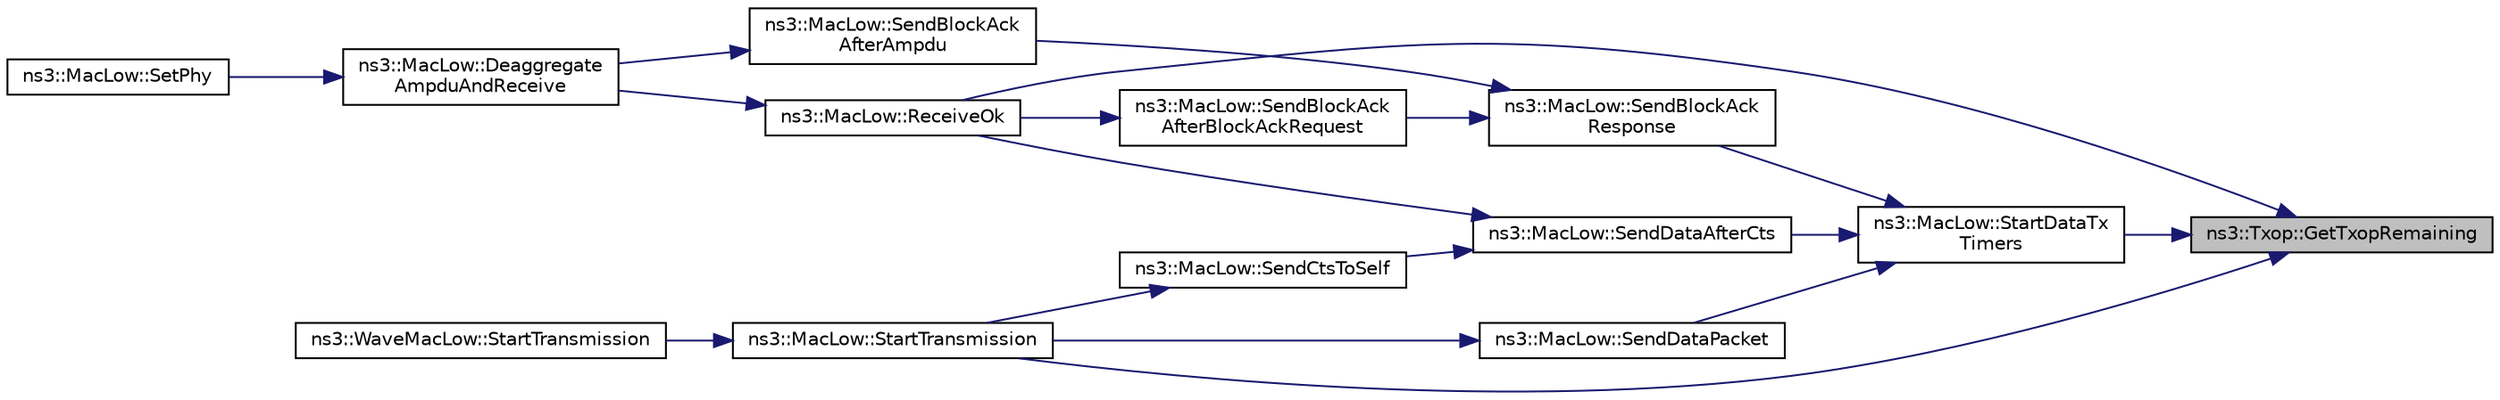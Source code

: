 digraph "ns3::Txop::GetTxopRemaining"
{
 // LATEX_PDF_SIZE
  edge [fontname="Helvetica",fontsize="10",labelfontname="Helvetica",labelfontsize="10"];
  node [fontname="Helvetica",fontsize="10",shape=record];
  rankdir="RL";
  Node1 [label="ns3::Txop::GetTxopRemaining",height=0.2,width=0.4,color="black", fillcolor="grey75", style="filled", fontcolor="black",tooltip="Return the remaining duration in the current TXOP."];
  Node1 -> Node2 [dir="back",color="midnightblue",fontsize="10",style="solid",fontname="Helvetica"];
  Node2 [label="ns3::MacLow::ReceiveOk",height=0.2,width=0.4,color="black", fillcolor="white", style="filled",URL="$classns3_1_1_mac_low.html#a2fffa82ad11ebe0e113232813a816eff",tooltip=" "];
  Node2 -> Node3 [dir="back",color="midnightblue",fontsize="10",style="solid",fontname="Helvetica"];
  Node3 [label="ns3::MacLow::Deaggregate\lAmpduAndReceive",height=0.2,width=0.4,color="black", fillcolor="white", style="filled",URL="$classns3_1_1_mac_low.html#abac7baed9f0aaeb684e84f44819bce30",tooltip=" "];
  Node3 -> Node4 [dir="back",color="midnightblue",fontsize="10",style="solid",fontname="Helvetica"];
  Node4 [label="ns3::MacLow::SetPhy",height=0.2,width=0.4,color="black", fillcolor="white", style="filled",URL="$classns3_1_1_mac_low.html#abbd1aac31c7ed79f717b9c92cb664608",tooltip="Set up WifiPhy associated with this MacLow."];
  Node1 -> Node5 [dir="back",color="midnightblue",fontsize="10",style="solid",fontname="Helvetica"];
  Node5 [label="ns3::MacLow::StartDataTx\lTimers",height=0.2,width=0.4,color="black", fillcolor="white", style="filled",URL="$classns3_1_1_mac_low.html#ae7e8072b7d1f8b775000f6f07ee5a3c1",tooltip="Start a Data timer by scheduling appropriate Ack timeout."];
  Node5 -> Node6 [dir="back",color="midnightblue",fontsize="10",style="solid",fontname="Helvetica"];
  Node6 [label="ns3::MacLow::SendBlockAck\lResponse",height=0.2,width=0.4,color="black", fillcolor="white", style="filled",URL="$classns3_1_1_mac_low.html#a85c374be43ba3bd52fd1ad6efdfef6c6",tooltip="This method creates BlockAck frame with header equals to blockAck and start its transmission."];
  Node6 -> Node7 [dir="back",color="midnightblue",fontsize="10",style="solid",fontname="Helvetica"];
  Node7 [label="ns3::MacLow::SendBlockAck\lAfterAmpdu",height=0.2,width=0.4,color="black", fillcolor="white", style="filled",URL="$classns3_1_1_mac_low.html#af6e2acc771d188c0959871f142912296",tooltip="Invoked after an A-MPDU has been received."];
  Node7 -> Node3 [dir="back",color="midnightblue",fontsize="10",style="solid",fontname="Helvetica"];
  Node6 -> Node8 [dir="back",color="midnightblue",fontsize="10",style="solid",fontname="Helvetica"];
  Node8 [label="ns3::MacLow::SendBlockAck\lAfterBlockAckRequest",height=0.2,width=0.4,color="black", fillcolor="white", style="filled",URL="$classns3_1_1_mac_low.html#a84b96c0cc6f32fca28576ec4df6a0853",tooltip="Invoked after that a BlockAckRequest has been received."];
  Node8 -> Node2 [dir="back",color="midnightblue",fontsize="10",style="solid",fontname="Helvetica"];
  Node5 -> Node9 [dir="back",color="midnightblue",fontsize="10",style="solid",fontname="Helvetica"];
  Node9 [label="ns3::MacLow::SendDataAfterCts",height=0.2,width=0.4,color="black", fillcolor="white", style="filled",URL="$classns3_1_1_mac_low.html#a68c30ffb5ff64c0fa1defcfe6d751907",tooltip="Send Data after receiving CTS."];
  Node9 -> Node2 [dir="back",color="midnightblue",fontsize="10",style="solid",fontname="Helvetica"];
  Node9 -> Node10 [dir="back",color="midnightblue",fontsize="10",style="solid",fontname="Helvetica"];
  Node10 [label="ns3::MacLow::SendCtsToSelf",height=0.2,width=0.4,color="black", fillcolor="white", style="filled",URL="$classns3_1_1_mac_low.html#a209c346576d367ef16cfa1cfdefff909",tooltip="Send CTS for a CTS-to-self mechanism."];
  Node10 -> Node11 [dir="back",color="midnightblue",fontsize="10",style="solid",fontname="Helvetica"];
  Node11 [label="ns3::MacLow::StartTransmission",height=0.2,width=0.4,color="black", fillcolor="white", style="filled",URL="$classns3_1_1_mac_low.html#aa477261c5209c13c66af9e2ae78b07e5",tooltip=" "];
  Node11 -> Node12 [dir="back",color="midnightblue",fontsize="10",style="solid",fontname="Helvetica"];
  Node12 [label="ns3::WaveMacLow::StartTransmission",height=0.2,width=0.4,color="black", fillcolor="white", style="filled",URL="$classns3_1_1_wave_mac_low.html#abf4a90e9984a73b24197706fb79118b1",tooltip=" "];
  Node5 -> Node13 [dir="back",color="midnightblue",fontsize="10",style="solid",fontname="Helvetica"];
  Node13 [label="ns3::MacLow::SendDataPacket",height=0.2,width=0.4,color="black", fillcolor="white", style="filled",URL="$classns3_1_1_mac_low.html#ab177d7c7ba53c56f91612114412914bf",tooltip="Send Data packet, which can be Data-Ack or RTS-CTS-Data-Ack transaction."];
  Node13 -> Node11 [dir="back",color="midnightblue",fontsize="10",style="solid",fontname="Helvetica"];
  Node1 -> Node11 [dir="back",color="midnightblue",fontsize="10",style="solid",fontname="Helvetica"];
}
